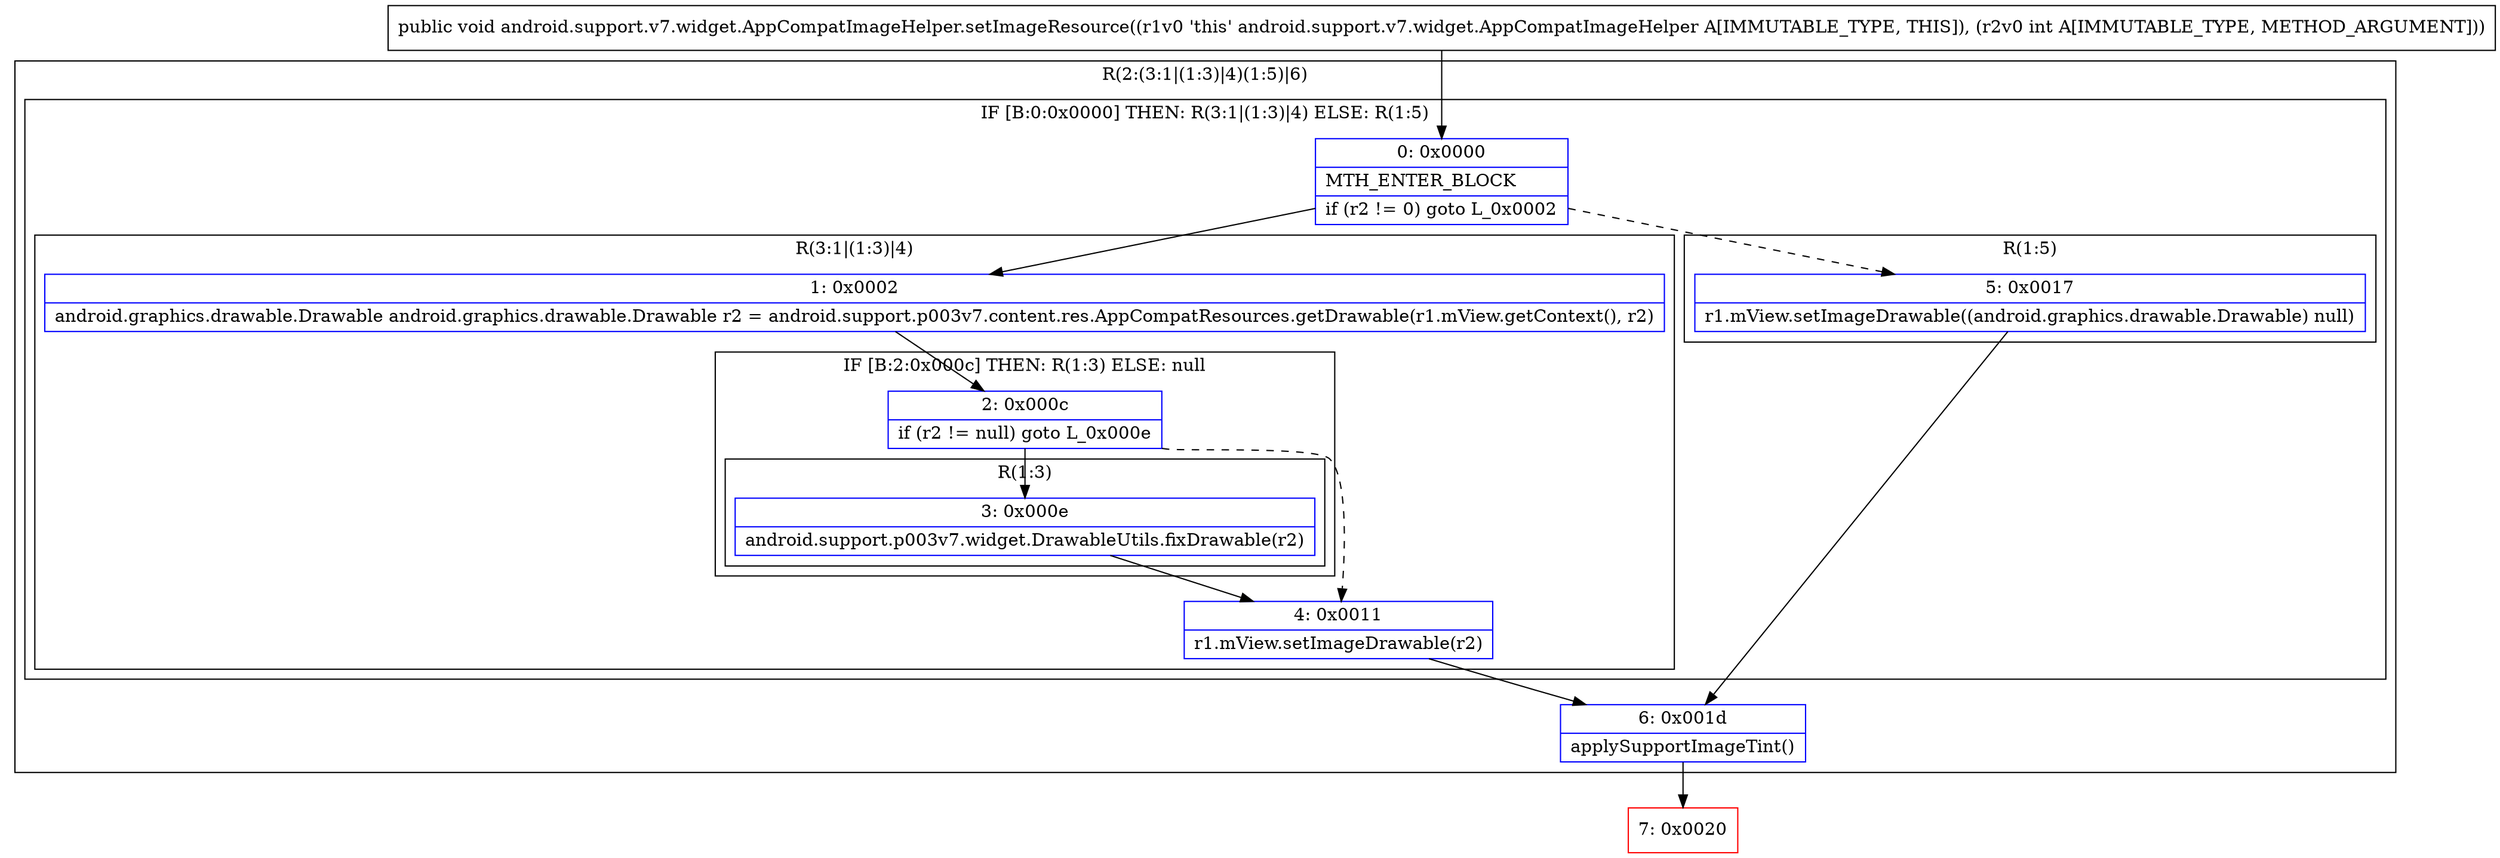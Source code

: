 digraph "CFG forandroid.support.v7.widget.AppCompatImageHelper.setImageResource(I)V" {
subgraph cluster_Region_1283518955 {
label = "R(2:(3:1|(1:3)|4)(1:5)|6)";
node [shape=record,color=blue];
subgraph cluster_IfRegion_1042231112 {
label = "IF [B:0:0x0000] THEN: R(3:1|(1:3)|4) ELSE: R(1:5)";
node [shape=record,color=blue];
Node_0 [shape=record,label="{0\:\ 0x0000|MTH_ENTER_BLOCK\l|if (r2 != 0) goto L_0x0002\l}"];
subgraph cluster_Region_1678265185 {
label = "R(3:1|(1:3)|4)";
node [shape=record,color=blue];
Node_1 [shape=record,label="{1\:\ 0x0002|android.graphics.drawable.Drawable android.graphics.drawable.Drawable r2 = android.support.p003v7.content.res.AppCompatResources.getDrawable(r1.mView.getContext(), r2)\l}"];
subgraph cluster_IfRegion_2124685974 {
label = "IF [B:2:0x000c] THEN: R(1:3) ELSE: null";
node [shape=record,color=blue];
Node_2 [shape=record,label="{2\:\ 0x000c|if (r2 != null) goto L_0x000e\l}"];
subgraph cluster_Region_1516948718 {
label = "R(1:3)";
node [shape=record,color=blue];
Node_3 [shape=record,label="{3\:\ 0x000e|android.support.p003v7.widget.DrawableUtils.fixDrawable(r2)\l}"];
}
}
Node_4 [shape=record,label="{4\:\ 0x0011|r1.mView.setImageDrawable(r2)\l}"];
}
subgraph cluster_Region_984832505 {
label = "R(1:5)";
node [shape=record,color=blue];
Node_5 [shape=record,label="{5\:\ 0x0017|r1.mView.setImageDrawable((android.graphics.drawable.Drawable) null)\l}"];
}
}
Node_6 [shape=record,label="{6\:\ 0x001d|applySupportImageTint()\l}"];
}
Node_7 [shape=record,color=red,label="{7\:\ 0x0020}"];
MethodNode[shape=record,label="{public void android.support.v7.widget.AppCompatImageHelper.setImageResource((r1v0 'this' android.support.v7.widget.AppCompatImageHelper A[IMMUTABLE_TYPE, THIS]), (r2v0 int A[IMMUTABLE_TYPE, METHOD_ARGUMENT])) }"];
MethodNode -> Node_0;
Node_0 -> Node_1;
Node_0 -> Node_5[style=dashed];
Node_1 -> Node_2;
Node_2 -> Node_3;
Node_2 -> Node_4[style=dashed];
Node_3 -> Node_4;
Node_4 -> Node_6;
Node_5 -> Node_6;
Node_6 -> Node_7;
}

